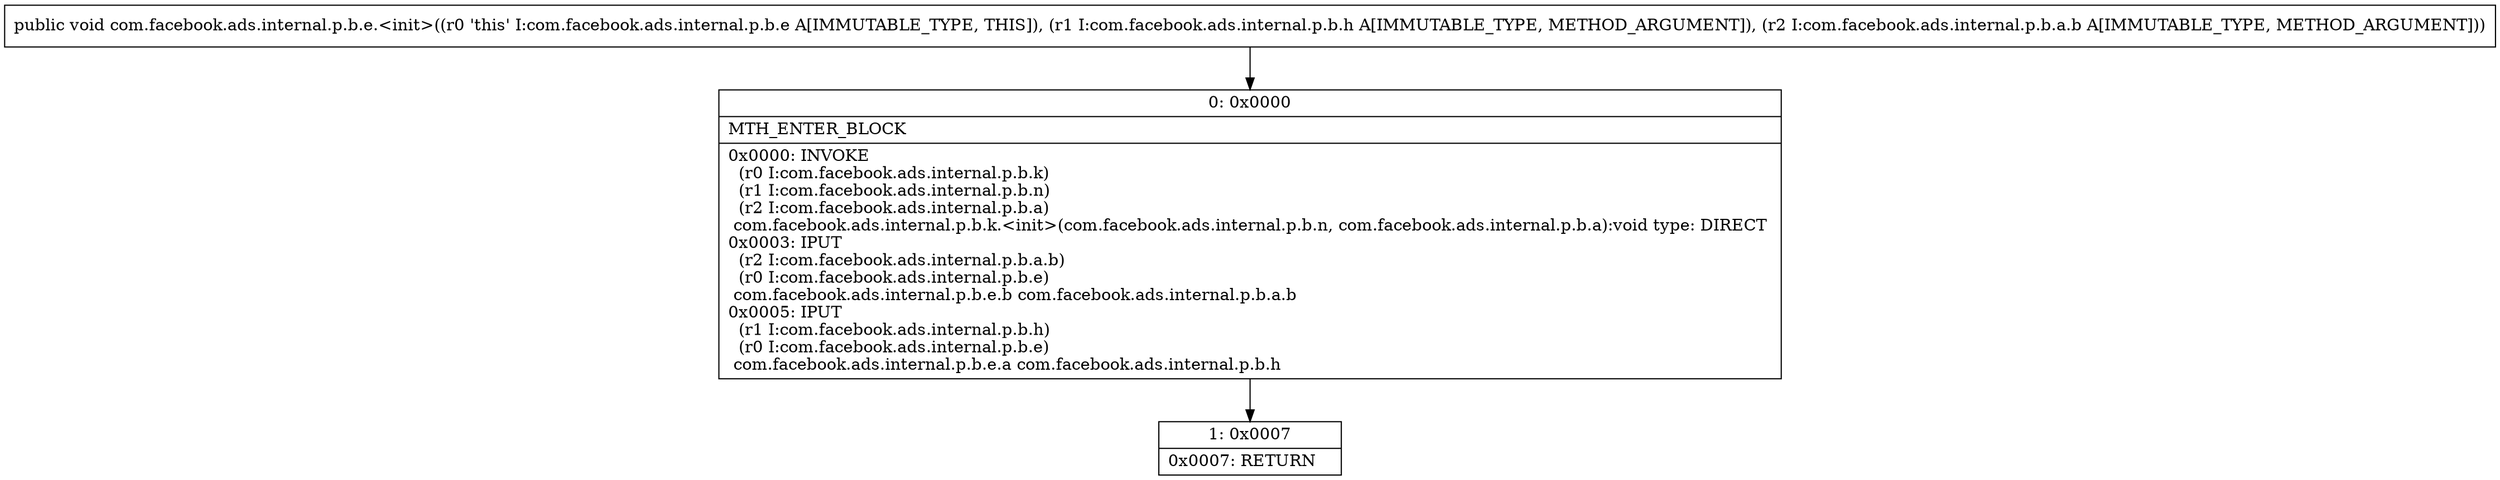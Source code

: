 digraph "CFG forcom.facebook.ads.internal.p.b.e.\<init\>(Lcom\/facebook\/ads\/internal\/p\/b\/h;Lcom\/facebook\/ads\/internal\/p\/b\/a\/b;)V" {
Node_0 [shape=record,label="{0\:\ 0x0000|MTH_ENTER_BLOCK\l|0x0000: INVOKE  \l  (r0 I:com.facebook.ads.internal.p.b.k)\l  (r1 I:com.facebook.ads.internal.p.b.n)\l  (r2 I:com.facebook.ads.internal.p.b.a)\l com.facebook.ads.internal.p.b.k.\<init\>(com.facebook.ads.internal.p.b.n, com.facebook.ads.internal.p.b.a):void type: DIRECT \l0x0003: IPUT  \l  (r2 I:com.facebook.ads.internal.p.b.a.b)\l  (r0 I:com.facebook.ads.internal.p.b.e)\l com.facebook.ads.internal.p.b.e.b com.facebook.ads.internal.p.b.a.b \l0x0005: IPUT  \l  (r1 I:com.facebook.ads.internal.p.b.h)\l  (r0 I:com.facebook.ads.internal.p.b.e)\l com.facebook.ads.internal.p.b.e.a com.facebook.ads.internal.p.b.h \l}"];
Node_1 [shape=record,label="{1\:\ 0x0007|0x0007: RETURN   \l}"];
MethodNode[shape=record,label="{public void com.facebook.ads.internal.p.b.e.\<init\>((r0 'this' I:com.facebook.ads.internal.p.b.e A[IMMUTABLE_TYPE, THIS]), (r1 I:com.facebook.ads.internal.p.b.h A[IMMUTABLE_TYPE, METHOD_ARGUMENT]), (r2 I:com.facebook.ads.internal.p.b.a.b A[IMMUTABLE_TYPE, METHOD_ARGUMENT])) }"];
MethodNode -> Node_0;
Node_0 -> Node_1;
}

